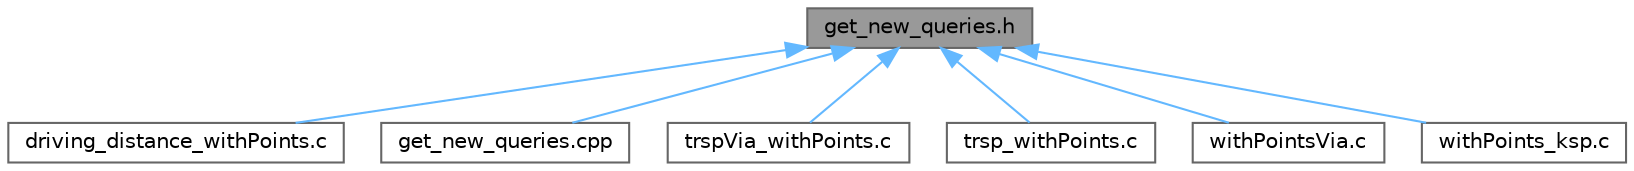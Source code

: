 digraph "get_new_queries.h"
{
 // LATEX_PDF_SIZE
  bgcolor="transparent";
  edge [fontname=Helvetica,fontsize=10,labelfontname=Helvetica,labelfontsize=10];
  node [fontname=Helvetica,fontsize=10,shape=box,height=0.2,width=0.4];
  Node1 [id="Node000001",label="get_new_queries.h",height=0.2,width=0.4,color="gray40", fillcolor="grey60", style="filled", fontcolor="black",tooltip=" "];
  Node1 -> Node2 [id="edge1_Node000001_Node000002",dir="back",color="steelblue1",style="solid",tooltip=" "];
  Node2 [id="Node000002",label="driving_distance_withPoints.c",height=0.2,width=0.4,color="grey40", fillcolor="white", style="filled",URL="$driving__distance__withPoints_8c.html",tooltip=" "];
  Node1 -> Node3 [id="edge2_Node000001_Node000003",dir="back",color="steelblue1",style="solid",tooltip=" "];
  Node3 [id="Node000003",label="get_new_queries.cpp",height=0.2,width=0.4,color="grey40", fillcolor="white", style="filled",URL="$get__new__queries_8cpp.html",tooltip=" "];
  Node1 -> Node4 [id="edge3_Node000001_Node000004",dir="back",color="steelblue1",style="solid",tooltip=" "];
  Node4 [id="Node000004",label="trspVia_withPoints.c",height=0.2,width=0.4,color="grey40", fillcolor="white", style="filled",URL="$trspVia__withPoints_8c.html",tooltip=" "];
  Node1 -> Node5 [id="edge4_Node000001_Node000005",dir="back",color="steelblue1",style="solid",tooltip=" "];
  Node5 [id="Node000005",label="trsp_withPoints.c",height=0.2,width=0.4,color="grey40", fillcolor="white", style="filled",URL="$trsp__withPoints_8c.html",tooltip=" "];
  Node1 -> Node6 [id="edge5_Node000001_Node000006",dir="back",color="steelblue1",style="solid",tooltip=" "];
  Node6 [id="Node000006",label="withPointsVia.c",height=0.2,width=0.4,color="grey40", fillcolor="white", style="filled",URL="$withPointsVia_8c.html",tooltip=" "];
  Node1 -> Node7 [id="edge6_Node000001_Node000007",dir="back",color="steelblue1",style="solid",tooltip=" "];
  Node7 [id="Node000007",label="withPoints_ksp.c",height=0.2,width=0.4,color="grey40", fillcolor="white", style="filled",URL="$withPoints__ksp_8c.html",tooltip=" "];
}
